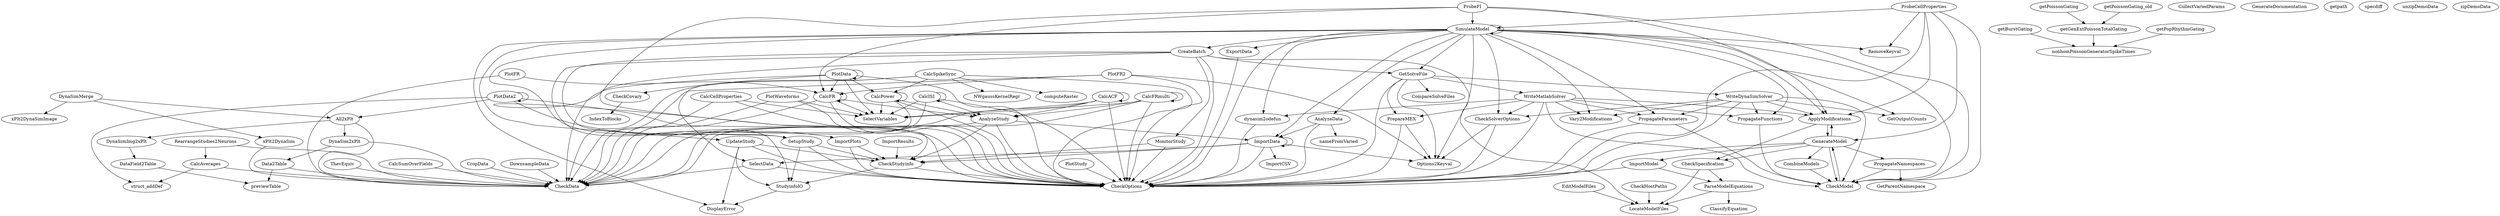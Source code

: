 /* Created by mdot for Matlab */
digraph m2html {
  All2xPlt -> CheckData;
  All2xPlt -> DynaSim2xPlt;
  All2xPlt -> DynaSimImg2xPlt;
  AnalyzeData -> CheckOptions;
  AnalyzeData -> ImportData;
  AnalyzeData -> nameFromVaried;
  AnalyzeStudy -> CheckData;
  AnalyzeStudy -> CheckOptions;
  AnalyzeStudy -> CheckStudyinfo;
  AnalyzeStudy -> ImportData;
  ApplyModifications -> CheckSpecification;
  ApplyModifications -> GenerateModel;
  CalcACF -> AnalyzeStudy;
  CalcACF -> CalcACF;
  CalcACF -> CheckData;
  CalcACF -> CheckOptions;
  CalcACF -> SelectVariables;
  CalcAverages -> CheckData;
  CalcAverages -> struct_addDef;
  CalcCellProperties -> CheckData;
  CalcCellProperties -> CheckOptions;
  CalcCellProperties -> SelectVariables;
  CalcFR -> AnalyzeStudy;
  CalcFR -> CalcFR;
  CalcFR -> CheckData;
  CalcFR -> CheckOptions;
  CalcFR -> SelectVariables;
  CalcFRmulti -> AnalyzeStudy;
  CalcFRmulti -> CalcFRmulti;
  CalcFRmulti -> CheckData;
  CalcFRmulti -> CheckOptions;
  CalcFRmulti -> SelectVariables;
  CalcISI -> AnalyzeStudy;
  CalcISI -> CalcISI;
  CalcISI -> CheckData;
  CalcISI -> CheckOptions;
  CalcISI -> SelectVariables;
  CalcPower -> AnalyzeStudy;
  CalcPower -> CalcPower;
  CalcPower -> CheckData;
  CalcPower -> CheckOptions;
  CalcPower -> SelectVariables;
  CalcSpikeSync -> CalcPower;
  CalcSpikeSync -> CheckData;
  CalcSpikeSync -> CheckOptions;
  CalcSpikeSync -> NWgaussKernelRegr;
  CalcSpikeSync -> SelectData;
  CalcSpikeSync -> computeRaster;
  CalcSumOverFields -> CheckData;
  CheckCovary -> IndexToBlocks;
  CheckHostPaths -> LocateModelFiles;
  CheckModel -> GenerateModel;
  CheckSolverOptions -> CheckOptions;
  CheckSolverOptions -> Options2Keyval;
  CheckSpecification -> LocateModelFiles;
  CheckSpecification -> ParseModelEquations;
  CheckStudyinfo -> CheckOptions;
  CheckStudyinfo -> StudyinfoIO;
  CombineModels -> CheckModel;
  CreateBatch -> CheckOptions;
  CreateBatch -> CheckStudyinfo;
  CreateBatch -> GetSolveFile;
  CreateBatch -> LocateModelFiles;
  CreateBatch -> MonitorStudy;
  CreateBatch -> SetupStudy;
  CreateBatch -> StudyinfoIO;
  CropData -> CheckData;
  Data2Table -> CheckData;
  Data2Table -> previewTable;
  DataField2Table -> previewTable;
  DownsampleData -> CheckData;
  DynaSim2xPlt -> CheckData;
  DynaSim2xPlt -> Data2Table;
  DynaSimImg2xPlt -> DataField2Table;
  DynaSimMerge -> All2xPlt;
  DynaSimMerge -> xPlt2DynaSim;
  DynaSimMerge -> xPlt2DynaSimImage;
  EditModelFiles -> LocateModelFiles;
  ExportData -> CheckOptions;
  GenerateModel -> ApplyModifications;
  GenerateModel -> CheckModel;
  GenerateModel -> CheckOptions;
  GenerateModel -> CheckSpecification;
  GenerateModel -> CombineModels;
  GenerateModel -> ImportModel;
  GenerateModel -> PropagateNamespaces;
  GetSolveFile -> CheckOptions;
  GetSolveFile -> CompareSolveFiles;
  GetSolveFile -> Options2Keyval;
  GetSolveFile -> PrepareMEX;
  GetSolveFile -> WriteDynaSimSolver;
  GetSolveFile -> WriteMatlabSolver;
  ImportData -> CheckOptions;
  ImportData -> CheckStudyinfo;
  ImportData -> ImportCSV;
  ImportData -> ImportData;
  ImportData -> Options2Keyval;
  ImportData -> SelectData;
  ImportModel -> CheckOptions;
  ImportModel -> ParseModelEquations;
  ImportPlots -> CheckOptions;
  ImportPlots -> CheckStudyinfo;
  ImportResults -> CheckStudyinfo;
  MonitorStudy -> CheckOptions;
  MonitorStudy -> CheckStudyinfo;
  ParseModelEquations -> ClassifyEquation;
  ParseModelEquations -> LocateModelFiles;
  PlotData -> CalcFR;
  PlotData -> CalcPower;
  PlotData -> CheckCovary;
  PlotData -> CheckData;
  PlotData -> CheckOptions;
  PlotData -> PlotData;
  PlotData -> SelectVariables;
  PlotData2 -> All2xPlt;
  PlotData2 -> CheckOptions;
  PlotData2 -> ImportPlots;
  PlotData2 -> PlotData2;
  PlotData2 -> struct_addDef;
  PlotFR -> CalcFR;
  PlotFR -> CheckData;
  PlotFR2 -> CalcFR;
  PlotFR2 -> CheckData;
  PlotFR2 -> CheckOptions;
  PlotFR2 -> Options2Keyval;
  PlotStudy -> CheckOptions;
  PlotWaveforms -> CheckData;
  PlotWaveforms -> CheckOptions;
  PlotWaveforms -> SelectVariables;
  PrepareMEX -> CheckOptions;
  PrepareMEX -> Options2Keyval;
  ProbeCellProperties -> ApplyModifications;
  ProbeCellProperties -> CheckModel;
  ProbeCellProperties -> CheckOptions;
  ProbeCellProperties -> GenerateModel;
  ProbeCellProperties -> RemoveKeyval;
  ProbeCellProperties -> SimulateModel;
  ProbeFI -> ApplyModifications;
  ProbeFI -> CalcFR;
  ProbeFI -> CheckModel;
  ProbeFI -> CheckOptions;
  ProbeFI -> SimulateModel;
  PropagateFunctions -> CheckModel;
  PropagateNamespaces -> CheckModel;
  PropagateNamespaces -> GetParentNamespace;
  PropagateParameters -> CheckModel;
  PropagateParameters -> CheckOptions;
  RearrangeStudies2Neurons -> CalcAverages;
  RearrangeStudies2Neurons -> CheckData;
  SelectData -> CheckData;
  SelectData -> CheckOptions;
  SetupStudy -> CheckOptions;
  SetupStudy -> CheckStudyinfo;
  SetupStudy -> StudyinfoIO;
  SimulateModel -> AnalyzeData;
  SimulateModel -> ApplyModifications;
  SimulateModel -> CheckModel;
  SimulateModel -> CheckOptions;
  SimulateModel -> CheckSolverOptions;
  SimulateModel -> CreateBatch;
  SimulateModel -> DisplayError;
  SimulateModel -> ExportData;
  SimulateModel -> GetOutputCounts;
  SimulateModel -> GetSolveFile;
  SimulateModel -> ImportData;
  SimulateModel -> Options2Keyval;
  SimulateModel -> PropagateFunctions;
  SimulateModel -> PropagateParameters;
  SimulateModel -> RemoveKeyval;
  SimulateModel -> SetupStudy;
  SimulateModel -> SimulateModel;
  SimulateModel -> UpdateStudy;
  SimulateModel -> Vary2Modifications;
  SimulateModel -> dynasim2odefun;
  StudyinfoIO -> DisplayError;
  ThevEquiv -> CheckData;
  UpdateStudy -> CheckOptions;
  UpdateStudy -> CheckStudyinfo;
  UpdateStudy -> DisplayError;
  UpdateStudy -> StudyinfoIO;
  WriteDynaSimSolver -> ApplyModifications;
  WriteDynaSimSolver -> CheckModel;
  WriteDynaSimSolver -> CheckOptions;
  WriteDynaSimSolver -> CheckSolverOptions;
  WriteDynaSimSolver -> GetOutputCounts;
  WriteDynaSimSolver -> PropagateFunctions;
  WriteDynaSimSolver -> PropagateParameters;
  WriteDynaSimSolver -> Vary2Modifications;
  WriteMatlabSolver -> ApplyModifications;
  WriteMatlabSolver -> CheckModel;
  WriteMatlabSolver -> CheckOptions;
  WriteMatlabSolver -> CheckSolverOptions;
  WriteMatlabSolver -> PrepareMEX;
  WriteMatlabSolver -> PropagateFunctions;
  WriteMatlabSolver -> PropagateParameters;
  WriteMatlabSolver -> Vary2Modifications;
  WriteMatlabSolver -> dynasim2odefun;
  dynasim2odefun -> CheckOptions;
  getBurstGating -> nonhomPoissonGeneratorSpikeTimes;
  getGenExtPoissonTotalGating -> nonhomPoissonGeneratorSpikeTimes;
  getPoissonGating -> getGenExtPoissonTotalGating;
  getPoissonGating_old -> getGenExtPoissonTotalGating;
  getPopRhythmGating -> nonhomPoissonGeneratorSpikeTimes;
  xPlt2DynaSim -> CheckData;

  All2xPlt [URL="All2xPlt.html"];
  AnalyzeData [URL="AnalyzeData.html"];
  AnalyzeStudy [URL="AnalyzeStudy.html"];
  ApplyModifications [URL="ApplyModifications.html"];
  CalcACF [URL="CalcACF.html"];
  CalcAverages [URL="CalcAverages.html"];
  CalcCellProperties [URL="CalcCellProperties.html"];
  CalcFR [URL="CalcFR.html"];
  CalcFRmulti [URL="CalcFRmulti.html"];
  CalcISI [URL="CalcISI.html"];
  CalcPower [URL="CalcPower.html"];
  CalcSpikeSync [URL="CalcSpikeSync.html"];
  CalcSumOverFields [URL="CalcSumOverFields.html"];
  CheckCovary [URL="CheckCovary.html"];
  CheckData [URL="CheckData.html"];
  CheckHostPaths [URL="CheckHostPaths.html"];
  CheckModel [URL="CheckModel.html"];
  CheckOptions [URL="CheckOptions.html"];
  CheckSolverOptions [URL="CheckSolverOptions.html"];
  CheckSpecification [URL="CheckSpecification.html"];
  CheckStudyinfo [URL="CheckStudyinfo.html"];
  ClassifyEquation [URL="ClassifyEquation.html"];
  CollectVariedParams [URL="CollectVariedParams.html"];
  CombineModels [URL="CombineModels.html"];
  CompareSolveFiles [URL="CompareSolveFiles.html"];
  CreateBatch [URL="CreateBatch.html"];
  CropData [URL="CropData.html"];
  Data2Table [URL="Data2Table.html"];
  DataField2Table [URL="DataField2Table.html"];
  DisplayError [URL="DisplayError.html"];
  DownsampleData [URL="DownsampleData.html"];
  DynaSim2xPlt [URL="DynaSim2xPlt.html"];
  DynaSimImg2xPlt [URL="DynaSimImg2xPlt.html"];
  DynaSimMerge [URL="DynaSimMerge.html"];
  EditModelFiles [URL="EditModelFiles.html"];
  ExportData [URL="ExportData.html"];
  GenerateDocumentation [URL="GenerateDocumentation.html"];
  GenerateModel [URL="GenerateModel.html"];
  GetOutputCounts [URL="GetOutputCounts.html"];
  GetParentNamespace [URL="GetParentNamespace.html"];
  GetSolveFile [URL="GetSolveFile.html"];
  ImportCSV [URL="ImportCSV.html"];
  ImportData [URL="ImportData.html"];
  ImportModel [URL="ImportModel.html"];
  ImportPlots [URL="ImportPlots.html"];
  ImportResults [URL="ImportResults.html"];
  IndexToBlocks [URL="IndexToBlocks.html"];
  LocateModelFiles [URL="LocateModelFiles.html"];
  MonitorStudy [URL="MonitorStudy.html"];
  NWgaussKernelRegr [URL="NWgaussKernelRegr.html"];
  Options2Keyval [URL="Options2Keyval.html"];
  ParseModelEquations [URL="ParseModelEquations.html"];
  PlotData [URL="PlotData.html"];
  PlotData2 [URL="PlotData2.html"];
  PlotFR [URL="PlotFR.html"];
  PlotFR2 [URL="PlotFR2.html"];
  PlotStudy [URL="PlotStudy.html"];
  PlotWaveforms [URL="PlotWaveforms.html"];
  PrepareMEX [URL="PrepareMEX.html"];
  ProbeCellProperties [URL="ProbeCellProperties.html"];
  ProbeFI [URL="ProbeFI.html"];
  PropagateFunctions [URL="PropagateFunctions.html"];
  PropagateNamespaces [URL="PropagateNamespaces.html"];
  PropagateParameters [URL="PropagateParameters.html"];
  RearrangeStudies2Neurons [URL="RearrangeStudies2Neurons.html"];
  RemoveKeyval [URL="RemoveKeyval.html"];
  SelectData [URL="SelectData.html"];
  SelectVariables [URL="SelectVariables.html"];
  SetupStudy [URL="SetupStudy.html"];
  SimulateModel [URL="SimulateModel.html"];
  StudyinfoIO [URL="StudyinfoIO.html"];
  ThevEquiv [URL="ThevEquiv.html"];
  UpdateStudy [URL="UpdateStudy.html"];
  Vary2Modifications [URL="Vary2Modifications.html"];
  WriteDynaSimSolver [URL="WriteDynaSimSolver.html"];
  WriteMatlabSolver [URL="WriteMatlabSolver.html"];
  computeRaster [URL="computeRaster.html"];
  dynasim2odefun [URL="dynasim2odefun.html"];
  getBurstGating [URL="getBurstGating.html"];
  getGenExtPoissonTotalGating [URL="getGenExtPoissonTotalGating.html"];
  getPoissonGating [URL="getPoissonGating.html"];
  getPoissonGating_old [URL="getPoissonGating_old.html"];
  getPopRhythmGating [URL="getPopRhythmGating.html"];
  getpath [URL="getpath.html"];
  nameFromVaried [URL="nameFromVaried.html"];
  nonhomPoissonGeneratorSpikeTimes [URL="nonhomPoissonGeneratorSpikeTimes.html"];
  previewTable [URL="previewTable.html"];
  specdiff [URL="specdiff.html"];
  struct_addDef [URL="struct_addDef.html"];
  unzipDemoData [URL="unzipDemoData.html"];
  xPlt2DynaSim [URL="xPlt2DynaSim.html"];
  xPlt2DynaSimImage [URL="xPlt2DynaSimImage.html"];
  zipDemoData [URL="zipDemoData.html"];
}